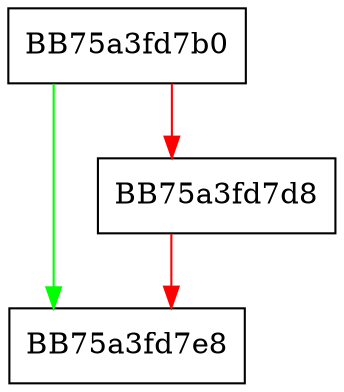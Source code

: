 digraph _Change_array {
  node [shape="box"];
  graph [splines=ortho];
  BB75a3fd7b0 -> BB75a3fd7e8 [color="green"];
  BB75a3fd7b0 -> BB75a3fd7d8 [color="red"];
  BB75a3fd7d8 -> BB75a3fd7e8 [color="red"];
}